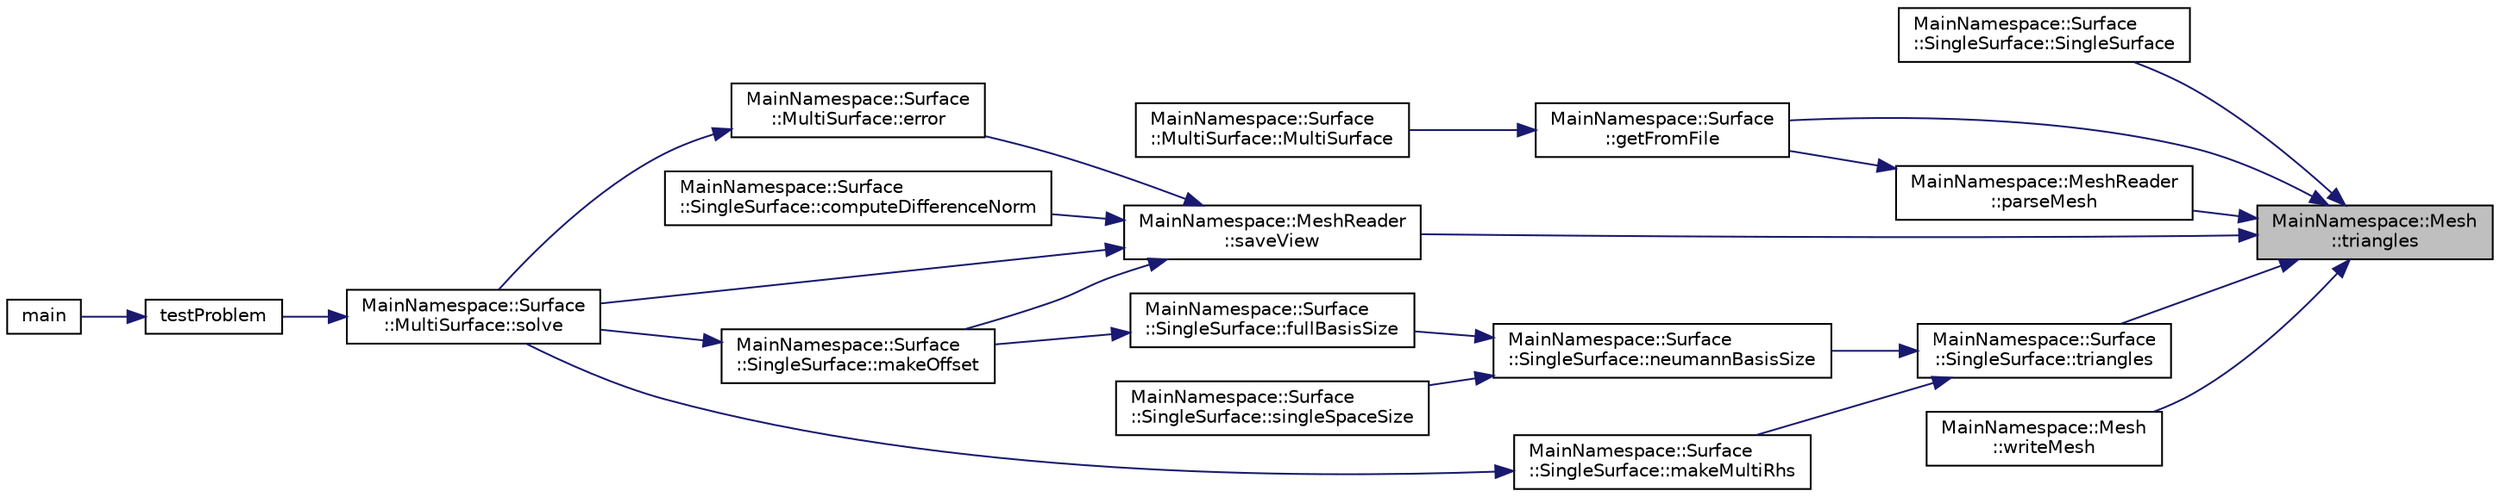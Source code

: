digraph "MainNamespace::Mesh::triangles"
{
 // INTERACTIVE_SVG=YES
 // LATEX_PDF_SIZE
  edge [fontname="Helvetica",fontsize="10",labelfontname="Helvetica",labelfontsize="10"];
  node [fontname="Helvetica",fontsize="10",shape=record];
  rankdir="RL";
  Node1 [label="MainNamespace::Mesh\l::triangles",height=0.2,width=0.4,color="black", fillcolor="grey75", style="filled", fontcolor="black",tooltip="Getter."];
  Node1 -> Node2 [dir="back",color="midnightblue",fontsize="10",style="solid",fontname="Helvetica"];
  Node2 [label="MainNamespace::Surface\l::SingleSurface::SingleSurface",height=0.2,width=0.4,color="black", fillcolor="white", style="filled",URL="$class_main_namespace_1_1_surface_1_1_single_surface.html#a2cb253a6c5cc5d0c66ead47e5db3233b",tooltip="Construct an object to manage data associated to a closed boundary."];
  Node1 -> Node3 [dir="back",color="midnightblue",fontsize="10",style="solid",fontname="Helvetica"];
  Node3 [label="MainNamespace::Surface\l::getFromFile",height=0.2,width=0.4,color="black", fillcolor="white", style="filled",URL="$namespace_main_namespace_1_1_surface.html#a4c0c8122fd15716950c73989302ffdc3",tooltip=" "];
  Node3 -> Node4 [dir="back",color="midnightblue",fontsize="10",style="solid",fontname="Helvetica"];
  Node4 [label="MainNamespace::Surface\l::MultiSurface::MultiSurface",height=0.2,width=0.4,color="black", fillcolor="white", style="filled",URL="$class_main_namespace_1_1_surface_1_1_multi_surface.html#a3f8d56c9aa2c53fdbb578f534bd523e5",tooltip="Contructor. Parse a mesh file in gmsh format and build the global mesh."];
  Node1 -> Node5 [dir="back",color="midnightblue",fontsize="10",style="solid",fontname="Helvetica"];
  Node5 [label="MainNamespace::MeshReader\l::parseMesh",height=0.2,width=0.4,color="black", fillcolor="white", style="filled",URL="$class_main_namespace_1_1_mesh_reader.html#a05a6ac577d6a74ddc0f355a83d7ad442",tooltip="Parse a gmsh mesh file into a surface3d structure. The mesh_ object is filled in the appropriate way."];
  Node5 -> Node3 [dir="back",color="midnightblue",fontsize="10",style="solid",fontname="Helvetica"];
  Node1 -> Node6 [dir="back",color="midnightblue",fontsize="10",style="solid",fontname="Helvetica"];
  Node6 [label="MainNamespace::MeshReader\l::saveView",height=0.2,width=0.4,color="black", fillcolor="white", style="filled",URL="$class_main_namespace_1_1_mesh_reader.html#a6b3bbaa0caf0b1e01681dc79a1ac72ea",tooltip="Save the Cauchy data associated to the mesh, with the given name."];
  Node6 -> Node7 [dir="back",color="midnightblue",fontsize="10",style="solid",fontname="Helvetica"];
  Node7 [label="MainNamespace::Surface\l::SingleSurface::computeDifferenceNorm",height=0.2,width=0.4,color="black", fillcolor="white", style="filled",URL="$class_main_namespace_1_1_surface_1_1_single_surface.html#acd075e5e7ea6304b2e99e6e8aeed29db",tooltip="Compute the energy error norm."];
  Node6 -> Node8 [dir="back",color="midnightblue",fontsize="10",style="solid",fontname="Helvetica"];
  Node8 [label="MainNamespace::Surface\l::MultiSurface::error",height=0.2,width=0.4,color="black", fillcolor="white", style="filled",URL="$class_main_namespace_1_1_surface_1_1_multi_surface.html#a5e65e47cb2b222bd9a5e7cc40e1c23e1",tooltip="Compute the error in several ways."];
  Node8 -> Node9 [dir="back",color="midnightblue",fontsize="10",style="solid",fontname="Helvetica"];
  Node9 [label="MainNamespace::Surface\l::MultiSurface::solve",height=0.2,width=0.4,color="black", fillcolor="white", style="filled",URL="$class_main_namespace_1_1_surface_1_1_multi_surface.html#a8839f7e49575079e39fbb95a692772a5",tooltip="Compute the right-hand side, the operators, then solve the linear system."];
  Node9 -> Node10 [dir="back",color="midnightblue",fontsize="10",style="solid",fontname="Helvetica"];
  Node10 [label="testProblem",height=0.2,width=0.4,color="black", fillcolor="white", style="filled",URL="$main_8cpp.html#a5d68713f22d1b3e2495b15d107ea7d21",tooltip=" "];
  Node10 -> Node11 [dir="back",color="midnightblue",fontsize="10",style="solid",fontname="Helvetica"];
  Node11 [label="main",height=0.2,width=0.4,color="black", fillcolor="white", style="filled",URL="$main_8cpp.html#a3c04138a5bfe5d72780bb7e82a18e627",tooltip=" "];
  Node6 -> Node12 [dir="back",color="midnightblue",fontsize="10",style="solid",fontname="Helvetica"];
  Node12 [label="MainNamespace::Surface\l::SingleSurface::makeOffset",height=0.2,width=0.4,color="black", fillcolor="white", style="filled",URL="$class_main_namespace_1_1_surface_1_1_single_surface.html#a48d60279cef854fc417ed395bc25ca15",tooltip="Project the offset on the current mesh."];
  Node12 -> Node9 [dir="back",color="midnightblue",fontsize="10",style="solid",fontname="Helvetica"];
  Node6 -> Node9 [dir="back",color="midnightblue",fontsize="10",style="solid",fontname="Helvetica"];
  Node1 -> Node13 [dir="back",color="midnightblue",fontsize="10",style="solid",fontname="Helvetica"];
  Node13 [label="MainNamespace::Surface\l::SingleSurface::triangles",height=0.2,width=0.4,color="black", fillcolor="white", style="filled",URL="$class_main_namespace_1_1_surface_1_1_single_surface.html#a300e558fb3fa32029de0452e252eb5cc",tooltip="Getter."];
  Node13 -> Node14 [dir="back",color="midnightblue",fontsize="10",style="solid",fontname="Helvetica"];
  Node14 [label="MainNamespace::Surface\l::SingleSurface::makeMultiRhs",height=0.2,width=0.4,color="black", fillcolor="white", style="filled",URL="$class_main_namespace_1_1_surface_1_1_single_surface.html#a3321422c36eccd213cfc48823a9f54d7",tooltip="Project the offset on the current mesh, then use it to compute the right-hand side."];
  Node14 -> Node9 [dir="back",color="midnightblue",fontsize="10",style="solid",fontname="Helvetica"];
  Node13 -> Node15 [dir="back",color="midnightblue",fontsize="10",style="solid",fontname="Helvetica"];
  Node15 [label="MainNamespace::Surface\l::SingleSurface::neumannBasisSize",height=0.2,width=0.4,color="black", fillcolor="white", style="filled",URL="$class_main_namespace_1_1_surface_1_1_single_surface.html#ac615b87bec340cd97530bfc17e317e5c",tooltip="Getter."];
  Node15 -> Node16 [dir="back",color="midnightblue",fontsize="10",style="solid",fontname="Helvetica"];
  Node16 [label="MainNamespace::Surface\l::SingleSurface::fullBasisSize",height=0.2,width=0.4,color="black", fillcolor="white", style="filled",URL="$class_main_namespace_1_1_surface_1_1_single_surface.html#af82898396f01292566ccfa0389b11d72",tooltip="Getter."];
  Node16 -> Node12 [dir="back",color="midnightblue",fontsize="10",style="solid",fontname="Helvetica"];
  Node15 -> Node17 [dir="back",color="midnightblue",fontsize="10",style="solid",fontname="Helvetica"];
  Node17 [label="MainNamespace::Surface\l::SingleSurface::singleSpaceSize",height=0.2,width=0.4,color="black", fillcolor="white", style="filled",URL="$class_main_namespace_1_1_surface_1_1_single_surface.html#aa1a8598228000ef782f8de12b454b29e",tooltip="Getter."];
  Node1 -> Node18 [dir="back",color="midnightblue",fontsize="10",style="solid",fontname="Helvetica"];
  Node18 [label="MainNamespace::Mesh\l::writeMesh",height=0.2,width=0.4,color="black", fillcolor="white", style="filled",URL="$struct_main_namespace_1_1_mesh.html#a8f4a591243a4cc09ea849eaf72fcf7fc",tooltip="Write a mesh in a custom format, at a custom location. Format: one line with number of vertices,..."];
}
